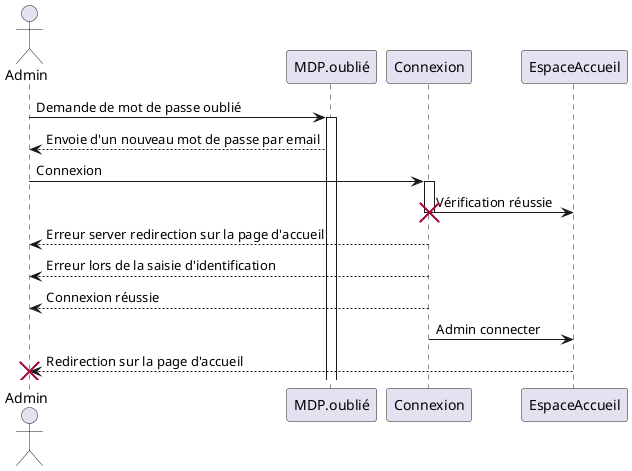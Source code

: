 @startuml

actor Admin 
Admin -> MDP.oublié : Demande de mot de passe oublié
activate MDP.oublié
MDP.oublié --> Admin : Envoie d'un nouveau mot de passe par email
Admin -> Connexion : Connexion

activate Connexion
Connexion -> EspaceAccueil : Vérification réussie
destroy Connexion 
Connexion --> Admin : Erreur server redirection sur la page d'accueil
Connexion --> Admin : Erreur lors de la saisie d'identification
Connexion --> Admin : Connexion réussie
Connexion -> EspaceAccueil : Admin connecter
EspaceAccueil --> Admin : Redirection sur la page d'accueil
destroy Admin
@enduml